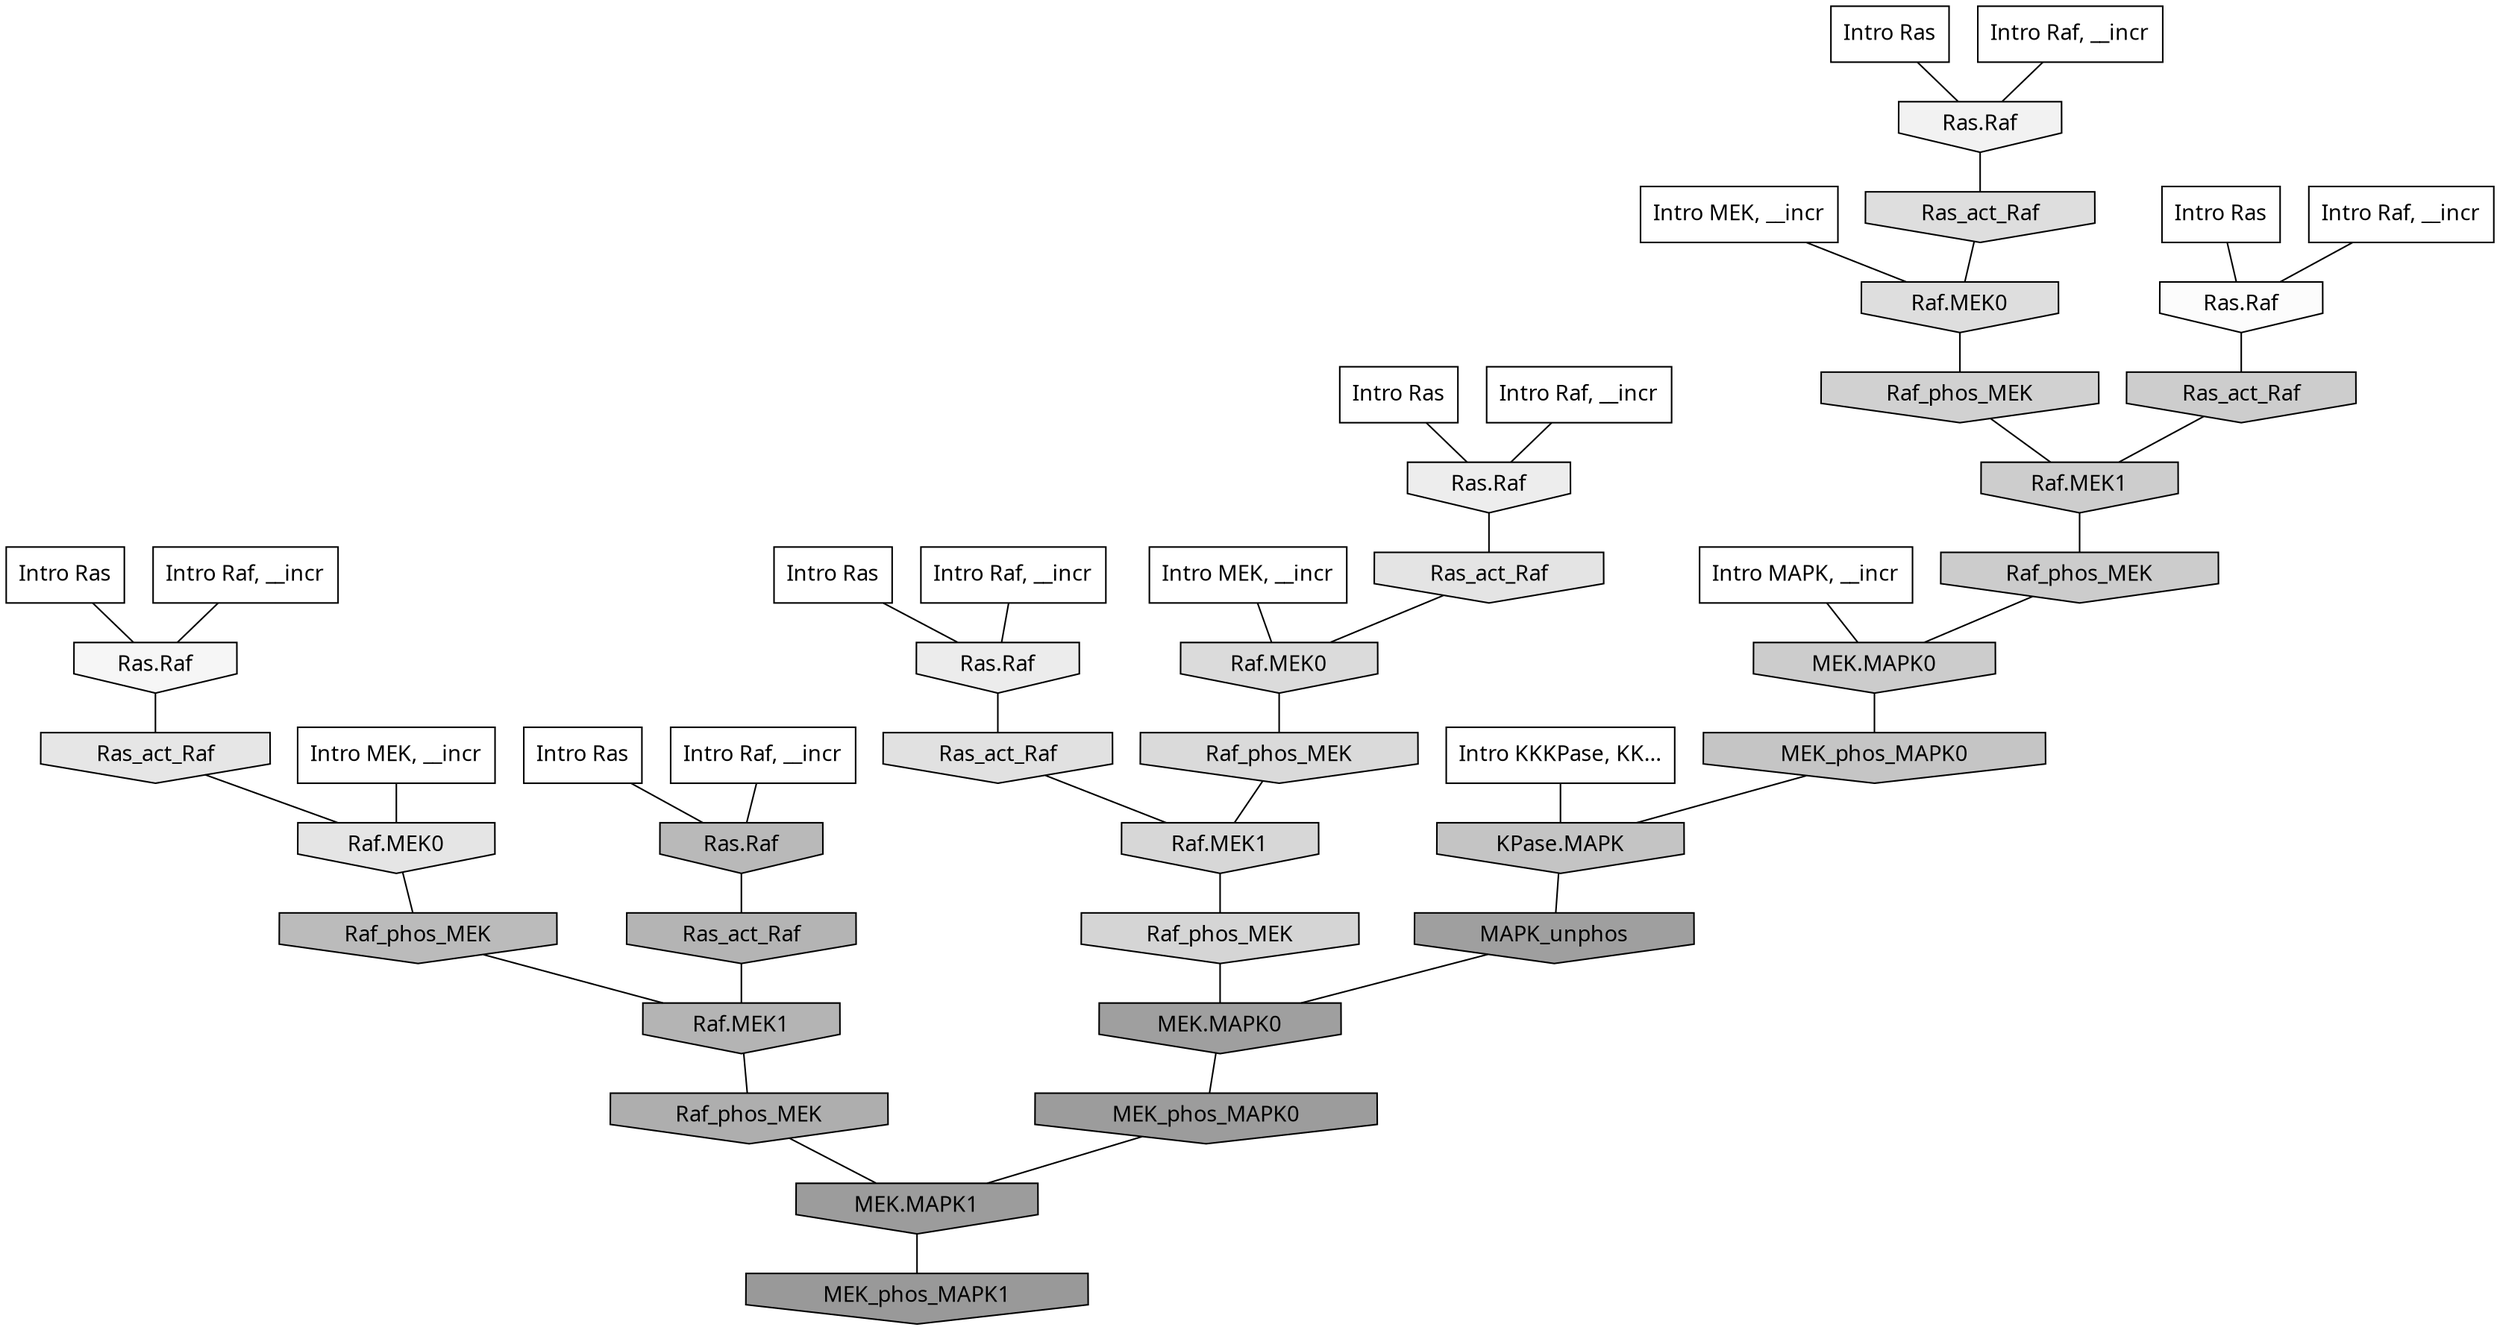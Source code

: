 digraph G{
  rankdir="TB";
  ranksep=0.30;
  node [fontname="CMU Serif"];
  edge [fontname="CMU Serif"];
  
  7 [label="Intro Ras", shape=rectangle, style=filled, fillcolor="0.000 0.000 1.000"]
  
  33 [label="Intro Ras", shape=rectangle, style=filled, fillcolor="0.000 0.000 1.000"]
  
  52 [label="Intro Ras", shape=rectangle, style=filled, fillcolor="0.000 0.000 1.000"]
  
  59 [label="Intro Ras", shape=rectangle, style=filled, fillcolor="0.000 0.000 1.000"]
  
  67 [label="Intro Ras", shape=rectangle, style=filled, fillcolor="0.000 0.000 1.000"]
  
  97 [label="Intro Ras", shape=rectangle, style=filled, fillcolor="0.000 0.000 1.000"]
  
  139 [label="Intro Raf, __incr", shape=rectangle, style=filled, fillcolor="0.000 0.000 1.000"]
  
  628 [label="Intro Raf, __incr", shape=rectangle, style=filled, fillcolor="0.000 0.000 1.000"]
  
  698 [label="Intro Raf, __incr", shape=rectangle, style=filled, fillcolor="0.000 0.000 1.000"]
  
  916 [label="Intro Raf, __incr", shape=rectangle, style=filled, fillcolor="0.000 0.000 1.000"]
  
  930 [label="Intro Raf, __incr", shape=rectangle, style=filled, fillcolor="0.000 0.000 1.000"]
  
  994 [label="Intro Raf, __incr", shape=rectangle, style=filled, fillcolor="0.000 0.000 1.000"]
  
  1142 [label="Intro MEK, __incr", shape=rectangle, style=filled, fillcolor="0.000 0.000 1.000"]
  
  1328 [label="Intro MEK, __incr", shape=rectangle, style=filled, fillcolor="0.000 0.000 1.000"]
  
  1661 [label="Intro MEK, __incr", shape=rectangle, style=filled, fillcolor="0.000 0.000 1.000"]
  
  3064 [label="Intro MAPK, __incr", shape=rectangle, style=filled, fillcolor="0.000 0.000 1.000"]
  
  3124 [label="Intro KKKPase, KK...", shape=rectangle, style=filled, fillcolor="0.000 0.000 1.000"]
  
  3415 [label="Ras.Raf", shape=invhouse, style=filled, fillcolor="0.000 0.000 0.987"]
  
  3616 [label="Ras.Raf", shape=invhouse, style=filled, fillcolor="0.000 0.000 0.961"]
  
  3779 [label="Ras.Raf", shape=invhouse, style=filled, fillcolor="0.000 0.000 0.947"]
  
  4086 [label="Ras.Raf", shape=invhouse, style=filled, fillcolor="0.000 0.000 0.929"]
  
  4195 [label="Ras.Raf", shape=invhouse, style=filled, fillcolor="0.000 0.000 0.922"]
  
  4565 [label="Ras_act_Raf", shape=invhouse, style=filled, fillcolor="0.000 0.000 0.899"]
  
  4643 [label="Raf.MEK0", shape=invhouse, style=filled, fillcolor="0.000 0.000 0.896"]
  
  4693 [label="Ras_act_Raf", shape=invhouse, style=filled, fillcolor="0.000 0.000 0.894"]
  
  4915 [label="Ras_act_Raf", shape=invhouse, style=filled, fillcolor="0.000 0.000 0.882"]
  
  5097 [label="Ras_act_Raf", shape=invhouse, style=filled, fillcolor="0.000 0.000 0.871"]
  
  5100 [label="Raf.MEK0", shape=invhouse, style=filled, fillcolor="0.000 0.000 0.871"]
  
  5383 [label="Raf.MEK0", shape=invhouse, style=filled, fillcolor="0.000 0.000 0.859"]
  
  5488 [label="Raf_phos_MEK", shape=invhouse, style=filled, fillcolor="0.000 0.000 0.853"]
  
  5729 [label="Raf.MEK1", shape=invhouse, style=filled, fillcolor="0.000 0.000 0.840"]
  
  5896 [label="Raf_phos_MEK", shape=invhouse, style=filled, fillcolor="0.000 0.000 0.833"]
  
  6239 [label="Raf_phos_MEK", shape=invhouse, style=filled, fillcolor="0.000 0.000 0.817"]
  
  6619 [label="Ras_act_Raf", shape=invhouse, style=filled, fillcolor="0.000 0.000 0.804"]
  
  6622 [label="Raf.MEK1", shape=invhouse, style=filled, fillcolor="0.000 0.000 0.804"]
  
  6806 [label="Raf_phos_MEK", shape=invhouse, style=filled, fillcolor="0.000 0.000 0.797"]
  
  6808 [label="MEK.MAPK0", shape=invhouse, style=filled, fillcolor="0.000 0.000 0.797"]
  
  7744 [label="MEK_phos_MAPK0", shape=invhouse, style=filled, fillcolor="0.000 0.000 0.770"]
  
  7793 [label="KPase.MAPK", shape=invhouse, style=filled, fillcolor="0.000 0.000 0.769"]
  
  9094 [label="Raf_phos_MEK", shape=invhouse, style=filled, fillcolor="0.000 0.000 0.734"]
  
  9729 [label="Ras.Raf", shape=invhouse, style=filled, fillcolor="0.000 0.000 0.723"]
  
  10645 [label="Ras_act_Raf", shape=invhouse, style=filled, fillcolor="0.000 0.000 0.705"]
  
  10653 [label="Raf.MEK1", shape=invhouse, style=filled, fillcolor="0.000 0.000 0.705"]
  
  12160 [label="Raf_phos_MEK", shape=invhouse, style=filled, fillcolor="0.000 0.000 0.680"]
  
  16274 [label="MAPK_unphos", shape=invhouse, style=filled, fillcolor="0.000 0.000 0.622"]
  
  16278 [label="MEK.MAPK0", shape=invhouse, style=filled, fillcolor="0.000 0.000 0.622"]
  
  16667 [label="MEK_phos_MAPK0", shape=invhouse, style=filled, fillcolor="0.000 0.000 0.613"]
  
  16668 [label="MEK.MAPK1", shape=invhouse, style=filled, fillcolor="0.000 0.000 0.613"]
  
  17219 [label="MEK_phos_MAPK1", shape=invhouse, style=filled, fillcolor="0.000 0.000 0.600"]
  
  
  16668 -> 17219 [dir=none, color="0.000 0.000 0.000"] 
  16667 -> 16668 [dir=none, color="0.000 0.000 0.000"] 
  16278 -> 16667 [dir=none, color="0.000 0.000 0.000"] 
  16274 -> 16278 [dir=none, color="0.000 0.000 0.000"] 
  12160 -> 16668 [dir=none, color="0.000 0.000 0.000"] 
  10653 -> 12160 [dir=none, color="0.000 0.000 0.000"] 
  10645 -> 10653 [dir=none, color="0.000 0.000 0.000"] 
  9729 -> 10645 [dir=none, color="0.000 0.000 0.000"] 
  9094 -> 10653 [dir=none, color="0.000 0.000 0.000"] 
  7793 -> 16274 [dir=none, color="0.000 0.000 0.000"] 
  7744 -> 7793 [dir=none, color="0.000 0.000 0.000"] 
  6808 -> 7744 [dir=none, color="0.000 0.000 0.000"] 
  6806 -> 6808 [dir=none, color="0.000 0.000 0.000"] 
  6622 -> 6806 [dir=none, color="0.000 0.000 0.000"] 
  6619 -> 6622 [dir=none, color="0.000 0.000 0.000"] 
  6239 -> 6622 [dir=none, color="0.000 0.000 0.000"] 
  5896 -> 16278 [dir=none, color="0.000 0.000 0.000"] 
  5729 -> 5896 [dir=none, color="0.000 0.000 0.000"] 
  5488 -> 5729 [dir=none, color="0.000 0.000 0.000"] 
  5383 -> 5488 [dir=none, color="0.000 0.000 0.000"] 
  5100 -> 6239 [dir=none, color="0.000 0.000 0.000"] 
  5097 -> 5100 [dir=none, color="0.000 0.000 0.000"] 
  4915 -> 5729 [dir=none, color="0.000 0.000 0.000"] 
  4693 -> 5383 [dir=none, color="0.000 0.000 0.000"] 
  4643 -> 9094 [dir=none, color="0.000 0.000 0.000"] 
  4565 -> 4643 [dir=none, color="0.000 0.000 0.000"] 
  4195 -> 4915 [dir=none, color="0.000 0.000 0.000"] 
  4086 -> 4693 [dir=none, color="0.000 0.000 0.000"] 
  3779 -> 5097 [dir=none, color="0.000 0.000 0.000"] 
  3616 -> 4565 [dir=none, color="0.000 0.000 0.000"] 
  3415 -> 6619 [dir=none, color="0.000 0.000 0.000"] 
  3124 -> 7793 [dir=none, color="0.000 0.000 0.000"] 
  3064 -> 6808 [dir=none, color="0.000 0.000 0.000"] 
  1661 -> 4643 [dir=none, color="0.000 0.000 0.000"] 
  1328 -> 5100 [dir=none, color="0.000 0.000 0.000"] 
  1142 -> 5383 [dir=none, color="0.000 0.000 0.000"] 
  994 -> 3616 [dir=none, color="0.000 0.000 0.000"] 
  930 -> 3779 [dir=none, color="0.000 0.000 0.000"] 
  916 -> 4195 [dir=none, color="0.000 0.000 0.000"] 
  698 -> 9729 [dir=none, color="0.000 0.000 0.000"] 
  628 -> 3415 [dir=none, color="0.000 0.000 0.000"] 
  139 -> 4086 [dir=none, color="0.000 0.000 0.000"] 
  97 -> 9729 [dir=none, color="0.000 0.000 0.000"] 
  67 -> 4086 [dir=none, color="0.000 0.000 0.000"] 
  59 -> 3415 [dir=none, color="0.000 0.000 0.000"] 
  52 -> 4195 [dir=none, color="0.000 0.000 0.000"] 
  33 -> 3779 [dir=none, color="0.000 0.000 0.000"] 
  7 -> 3616 [dir=none, color="0.000 0.000 0.000"] 
  
  }
